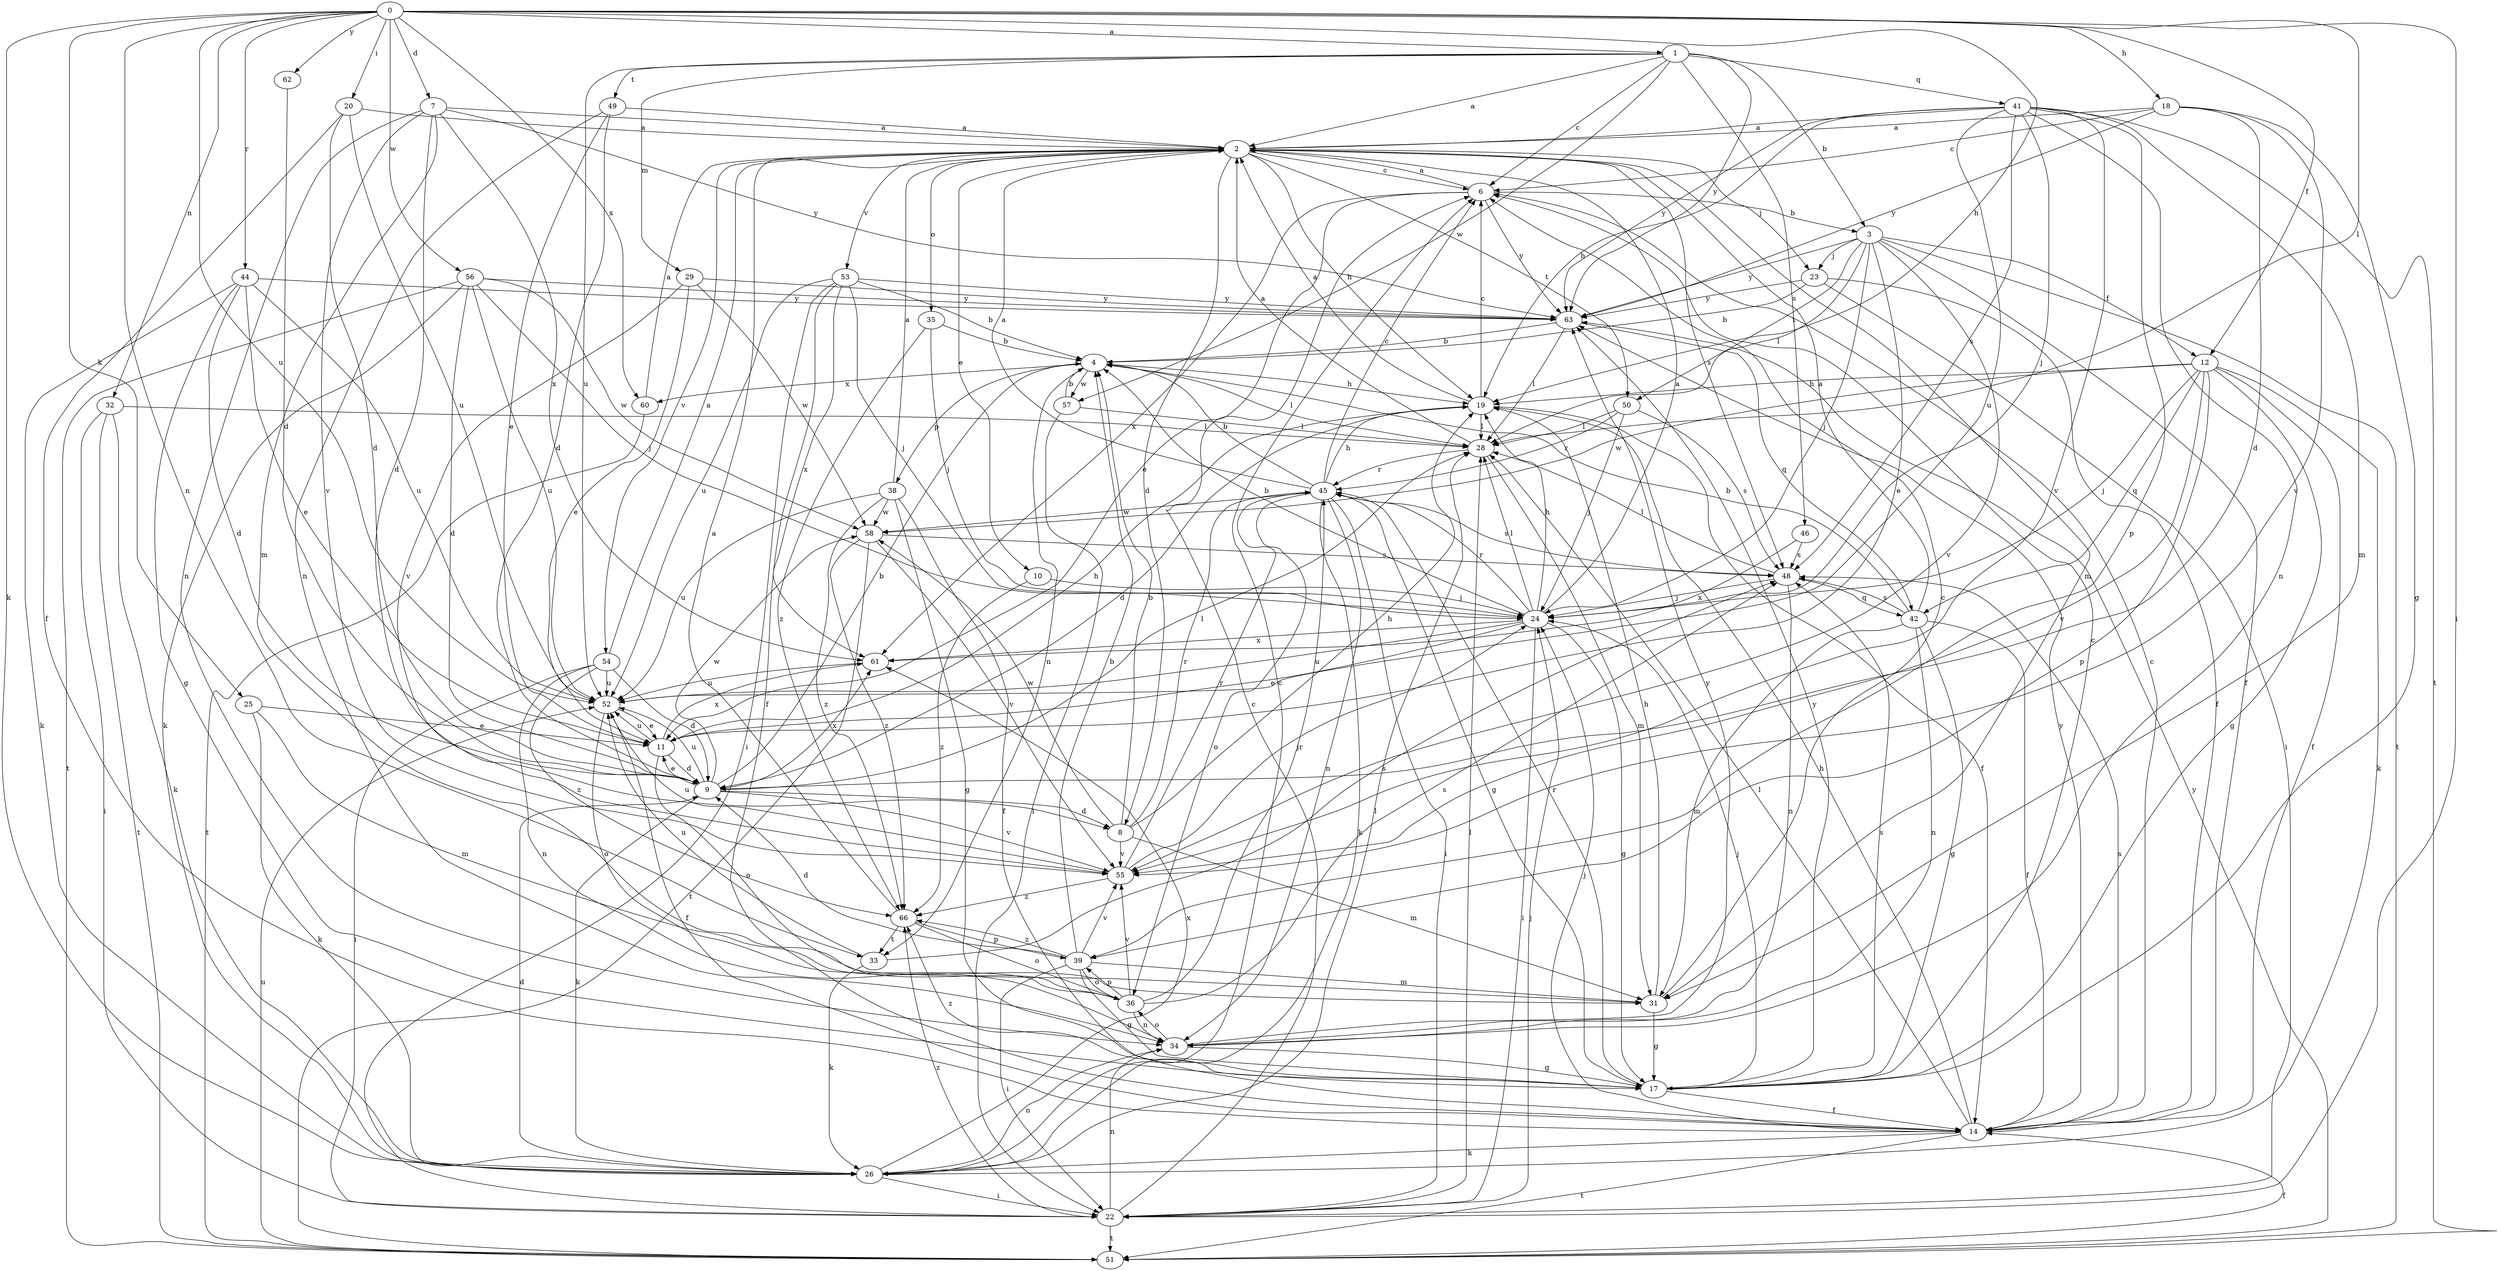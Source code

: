 strict digraph  {
0;
1;
2;
3;
4;
6;
7;
8;
9;
10;
11;
12;
14;
17;
18;
19;
20;
22;
23;
24;
25;
26;
28;
29;
31;
32;
33;
34;
35;
36;
38;
39;
41;
42;
44;
45;
46;
48;
49;
50;
51;
52;
53;
54;
55;
56;
57;
58;
60;
61;
62;
63;
66;
0 -> 1  [label=a];
0 -> 7  [label=d];
0 -> 12  [label=f];
0 -> 18  [label=h];
0 -> 19  [label=h];
0 -> 20  [label=i];
0 -> 22  [label=i];
0 -> 25  [label=k];
0 -> 26  [label=k];
0 -> 28  [label=l];
0 -> 32  [label=n];
0 -> 33  [label=n];
0 -> 44  [label=r];
0 -> 52  [label=u];
0 -> 56  [label=w];
0 -> 60  [label=x];
0 -> 62  [label=y];
1 -> 2  [label=a];
1 -> 3  [label=b];
1 -> 6  [label=c];
1 -> 29  [label=m];
1 -> 41  [label=q];
1 -> 46  [label=s];
1 -> 49  [label=t];
1 -> 52  [label=u];
1 -> 57  [label=w];
1 -> 63  [label=y];
2 -> 6  [label=c];
2 -> 8  [label=d];
2 -> 10  [label=e];
2 -> 19  [label=h];
2 -> 23  [label=j];
2 -> 31  [label=m];
2 -> 35  [label=o];
2 -> 48  [label=s];
2 -> 50  [label=t];
2 -> 53  [label=v];
2 -> 54  [label=v];
3 -> 11  [label=e];
3 -> 12  [label=f];
3 -> 14  [label=f];
3 -> 23  [label=j];
3 -> 24  [label=j];
3 -> 28  [label=l];
3 -> 50  [label=t];
3 -> 51  [label=t];
3 -> 55  [label=v];
3 -> 63  [label=y];
4 -> 19  [label=h];
4 -> 28  [label=l];
4 -> 33  [label=n];
4 -> 38  [label=p];
4 -> 57  [label=w];
4 -> 60  [label=x];
6 -> 2  [label=a];
6 -> 3  [label=b];
6 -> 11  [label=e];
6 -> 61  [label=x];
6 -> 63  [label=y];
7 -> 2  [label=a];
7 -> 8  [label=d];
7 -> 31  [label=m];
7 -> 34  [label=n];
7 -> 55  [label=v];
7 -> 61  [label=x];
7 -> 63  [label=y];
8 -> 4  [label=b];
8 -> 19  [label=h];
8 -> 31  [label=m];
8 -> 45  [label=r];
8 -> 55  [label=v];
8 -> 58  [label=w];
9 -> 4  [label=b];
9 -> 8  [label=d];
9 -> 11  [label=e];
9 -> 26  [label=k];
9 -> 28  [label=l];
9 -> 52  [label=u];
9 -> 55  [label=v];
9 -> 58  [label=w];
9 -> 61  [label=x];
10 -> 24  [label=j];
10 -> 66  [label=z];
11 -> 9  [label=d];
11 -> 19  [label=h];
11 -> 36  [label=o];
11 -> 52  [label=u];
11 -> 61  [label=x];
12 -> 14  [label=f];
12 -> 17  [label=g];
12 -> 19  [label=h];
12 -> 24  [label=j];
12 -> 26  [label=k];
12 -> 39  [label=p];
12 -> 42  [label=q];
12 -> 55  [label=v];
12 -> 58  [label=w];
14 -> 6  [label=c];
14 -> 19  [label=h];
14 -> 24  [label=j];
14 -> 26  [label=k];
14 -> 28  [label=l];
14 -> 48  [label=s];
14 -> 51  [label=t];
14 -> 63  [label=y];
17 -> 6  [label=c];
17 -> 14  [label=f];
17 -> 24  [label=j];
17 -> 45  [label=r];
17 -> 48  [label=s];
17 -> 63  [label=y];
17 -> 66  [label=z];
18 -> 2  [label=a];
18 -> 6  [label=c];
18 -> 9  [label=d];
18 -> 17  [label=g];
18 -> 55  [label=v];
18 -> 63  [label=y];
19 -> 2  [label=a];
19 -> 6  [label=c];
19 -> 9  [label=d];
19 -> 14  [label=f];
19 -> 28  [label=l];
20 -> 2  [label=a];
20 -> 9  [label=d];
20 -> 14  [label=f];
20 -> 52  [label=u];
22 -> 6  [label=c];
22 -> 24  [label=j];
22 -> 28  [label=l];
22 -> 34  [label=n];
22 -> 51  [label=t];
22 -> 66  [label=z];
23 -> 4  [label=b];
23 -> 14  [label=f];
23 -> 22  [label=i];
23 -> 63  [label=y];
24 -> 2  [label=a];
24 -> 4  [label=b];
24 -> 11  [label=e];
24 -> 17  [label=g];
24 -> 19  [label=h];
24 -> 22  [label=i];
24 -> 28  [label=l];
24 -> 45  [label=r];
24 -> 52  [label=u];
24 -> 61  [label=x];
25 -> 11  [label=e];
25 -> 26  [label=k];
25 -> 31  [label=m];
26 -> 6  [label=c];
26 -> 9  [label=d];
26 -> 22  [label=i];
26 -> 28  [label=l];
26 -> 34  [label=n];
26 -> 61  [label=x];
28 -> 2  [label=a];
28 -> 31  [label=m];
28 -> 45  [label=r];
29 -> 11  [label=e];
29 -> 55  [label=v];
29 -> 58  [label=w];
29 -> 63  [label=y];
31 -> 6  [label=c];
31 -> 17  [label=g];
31 -> 19  [label=h];
32 -> 22  [label=i];
32 -> 26  [label=k];
32 -> 28  [label=l];
32 -> 51  [label=t];
33 -> 26  [label=k];
33 -> 48  [label=s];
33 -> 52  [label=u];
34 -> 17  [label=g];
34 -> 36  [label=o];
34 -> 63  [label=y];
35 -> 4  [label=b];
35 -> 24  [label=j];
35 -> 66  [label=z];
36 -> 34  [label=n];
36 -> 39  [label=p];
36 -> 45  [label=r];
36 -> 48  [label=s];
36 -> 55  [label=v];
38 -> 2  [label=a];
38 -> 14  [label=f];
38 -> 17  [label=g];
38 -> 52  [label=u];
38 -> 58  [label=w];
38 -> 66  [label=z];
39 -> 4  [label=b];
39 -> 9  [label=d];
39 -> 17  [label=g];
39 -> 22  [label=i];
39 -> 31  [label=m];
39 -> 36  [label=o];
39 -> 55  [label=v];
39 -> 66  [label=z];
41 -> 2  [label=a];
41 -> 19  [label=h];
41 -> 24  [label=j];
41 -> 31  [label=m];
41 -> 34  [label=n];
41 -> 39  [label=p];
41 -> 48  [label=s];
41 -> 51  [label=t];
41 -> 52  [label=u];
41 -> 55  [label=v];
41 -> 63  [label=y];
42 -> 2  [label=a];
42 -> 4  [label=b];
42 -> 14  [label=f];
42 -> 17  [label=g];
42 -> 31  [label=m];
42 -> 34  [label=n];
42 -> 48  [label=s];
44 -> 9  [label=d];
44 -> 11  [label=e];
44 -> 17  [label=g];
44 -> 26  [label=k];
44 -> 52  [label=u];
44 -> 63  [label=y];
45 -> 2  [label=a];
45 -> 4  [label=b];
45 -> 6  [label=c];
45 -> 17  [label=g];
45 -> 19  [label=h];
45 -> 22  [label=i];
45 -> 26  [label=k];
45 -> 34  [label=n];
45 -> 36  [label=o];
45 -> 48  [label=s];
45 -> 58  [label=w];
46 -> 48  [label=s];
46 -> 61  [label=x];
48 -> 24  [label=j];
48 -> 28  [label=l];
48 -> 34  [label=n];
48 -> 42  [label=q];
49 -> 2  [label=a];
49 -> 9  [label=d];
49 -> 11  [label=e];
49 -> 34  [label=n];
50 -> 24  [label=j];
50 -> 28  [label=l];
50 -> 45  [label=r];
50 -> 48  [label=s];
51 -> 14  [label=f];
51 -> 52  [label=u];
51 -> 63  [label=y];
52 -> 11  [label=e];
52 -> 14  [label=f];
52 -> 36  [label=o];
53 -> 4  [label=b];
53 -> 14  [label=f];
53 -> 22  [label=i];
53 -> 24  [label=j];
53 -> 52  [label=u];
53 -> 61  [label=x];
53 -> 63  [label=y];
54 -> 2  [label=a];
54 -> 9  [label=d];
54 -> 22  [label=i];
54 -> 34  [label=n];
54 -> 52  [label=u];
54 -> 66  [label=z];
55 -> 24  [label=j];
55 -> 45  [label=r];
55 -> 52  [label=u];
55 -> 66  [label=z];
56 -> 9  [label=d];
56 -> 24  [label=j];
56 -> 26  [label=k];
56 -> 51  [label=t];
56 -> 52  [label=u];
56 -> 58  [label=w];
56 -> 63  [label=y];
57 -> 4  [label=b];
57 -> 22  [label=i];
57 -> 28  [label=l];
58 -> 48  [label=s];
58 -> 51  [label=t];
58 -> 55  [label=v];
58 -> 66  [label=z];
60 -> 2  [label=a];
60 -> 51  [label=t];
61 -> 52  [label=u];
62 -> 9  [label=d];
63 -> 4  [label=b];
63 -> 28  [label=l];
63 -> 42  [label=q];
66 -> 2  [label=a];
66 -> 36  [label=o];
66 -> 39  [label=p];
66 -> 33  [label=t];
}
